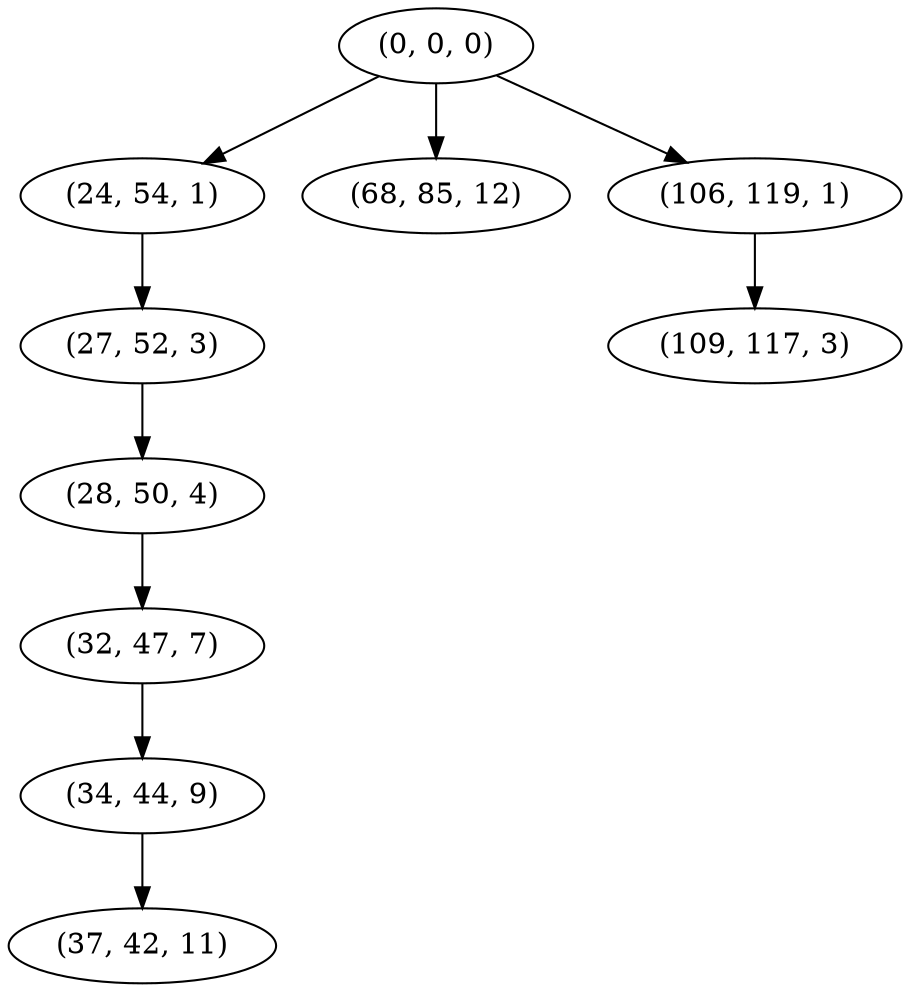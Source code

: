 digraph tree {
    "(0, 0, 0)";
    "(24, 54, 1)";
    "(27, 52, 3)";
    "(28, 50, 4)";
    "(32, 47, 7)";
    "(34, 44, 9)";
    "(37, 42, 11)";
    "(68, 85, 12)";
    "(106, 119, 1)";
    "(109, 117, 3)";
    "(0, 0, 0)" -> "(24, 54, 1)";
    "(0, 0, 0)" -> "(68, 85, 12)";
    "(0, 0, 0)" -> "(106, 119, 1)";
    "(24, 54, 1)" -> "(27, 52, 3)";
    "(27, 52, 3)" -> "(28, 50, 4)";
    "(28, 50, 4)" -> "(32, 47, 7)";
    "(32, 47, 7)" -> "(34, 44, 9)";
    "(34, 44, 9)" -> "(37, 42, 11)";
    "(106, 119, 1)" -> "(109, 117, 3)";
}
